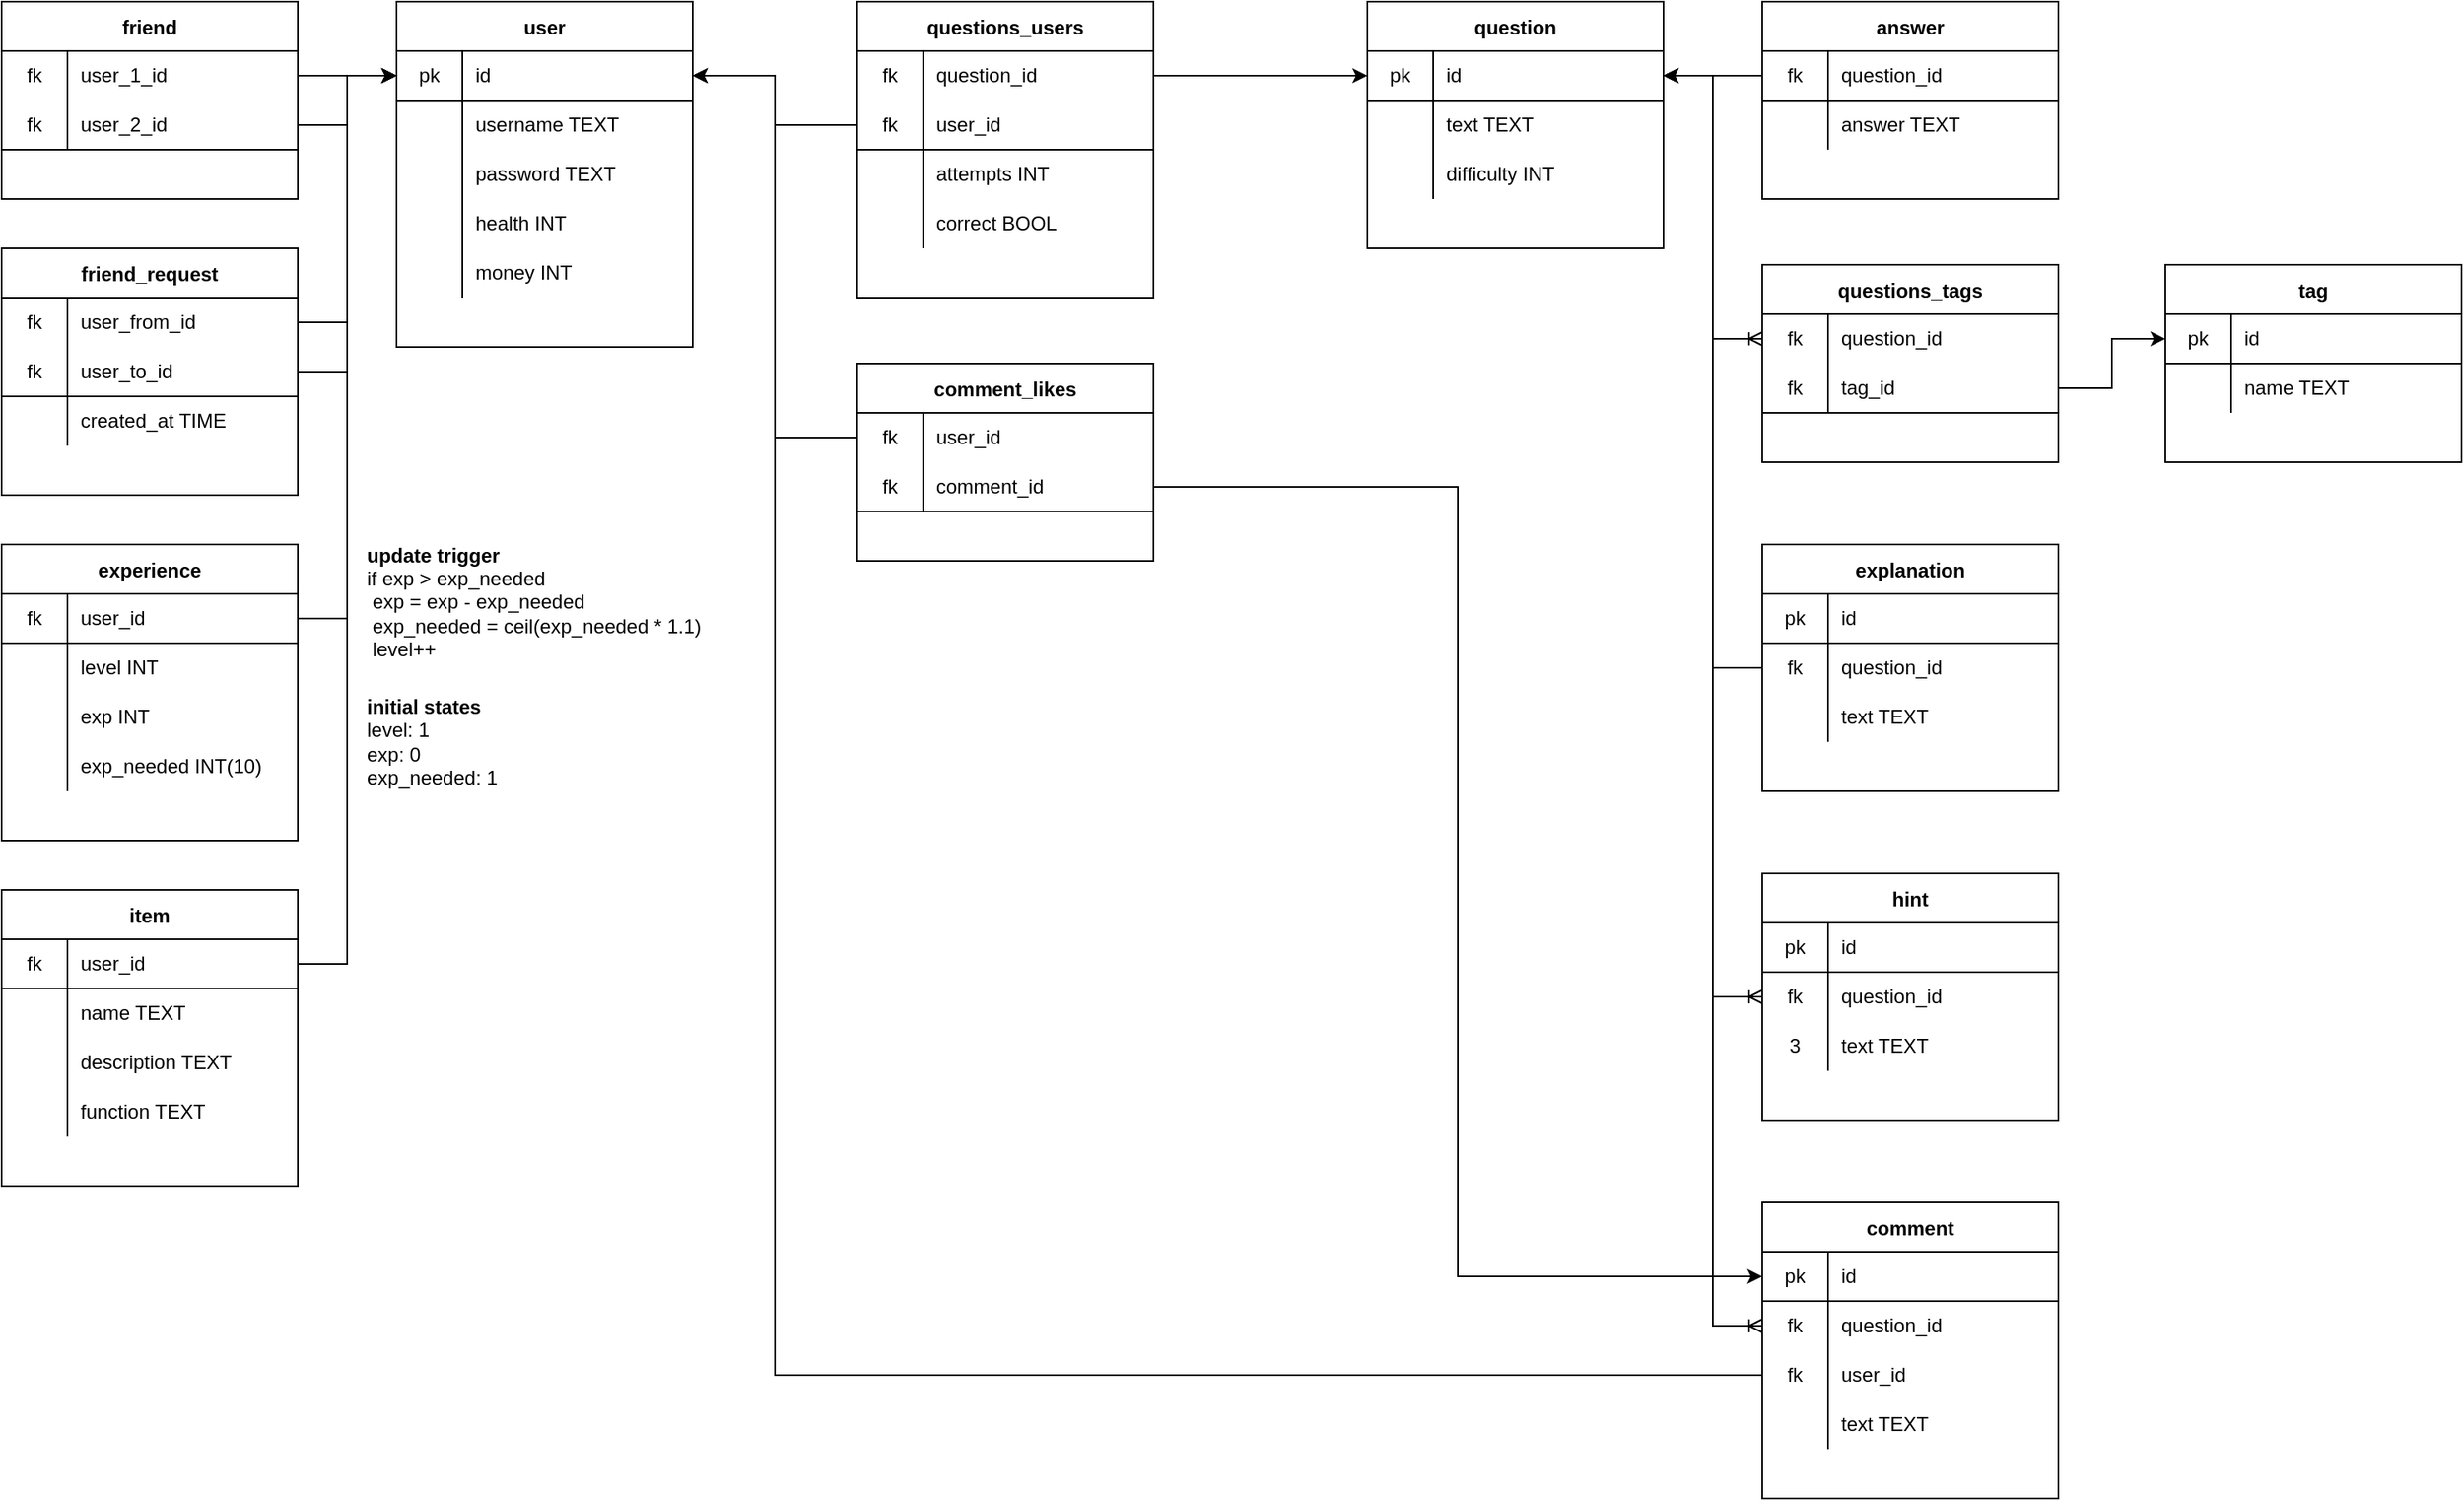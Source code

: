 <mxfile version="15.8.2" type="device"><diagram id="ZagB_Xy2Vv91bOgAalOM" name="Page-1"><mxGraphModel dx="1789" dy="749" grid="1" gridSize="10" guides="1" tooltips="1" connect="1" arrows="1" fold="1" page="1" pageScale="1" pageWidth="850" pageHeight="1100" math="0" shadow="0"><root><mxCell id="0"/><mxCell id="1" parent="0"/><mxCell id="gvfH7dB2XwvhfaNPiD43-1" value="question" style="shape=table;startSize=30;container=1;collapsible=0;childLayout=tableLayout;fixedRows=1;rowLines=0;fontStyle=1;align=center;pointerEvents=1;" parent="1" vertex="1"><mxGeometry x="90" y="330" width="180" height="150" as="geometry"/></mxCell><mxCell id="gvfH7dB2XwvhfaNPiD43-2" value="" style="shape=partialRectangle;html=1;whiteSpace=wrap;collapsible=0;dropTarget=0;pointerEvents=1;fillColor=none;top=0;left=0;bottom=1;right=0;points=[[0,0.5],[1,0.5]];portConstraint=eastwest;" parent="gvfH7dB2XwvhfaNPiD43-1" vertex="1"><mxGeometry y="30" width="180" height="30" as="geometry"/></mxCell><mxCell id="gvfH7dB2XwvhfaNPiD43-3" value="pk" style="shape=partialRectangle;html=1;whiteSpace=wrap;connectable=0;fillColor=none;top=0;left=0;bottom=0;right=0;overflow=hidden;pointerEvents=1;" parent="gvfH7dB2XwvhfaNPiD43-2" vertex="1"><mxGeometry width="40" height="30" as="geometry"><mxRectangle width="40" height="30" as="alternateBounds"/></mxGeometry></mxCell><mxCell id="gvfH7dB2XwvhfaNPiD43-4" value="id" style="shape=partialRectangle;html=1;whiteSpace=wrap;connectable=0;fillColor=none;top=0;left=0;bottom=0;right=0;align=left;spacingLeft=6;overflow=hidden;pointerEvents=1;" parent="gvfH7dB2XwvhfaNPiD43-2" vertex="1"><mxGeometry x="40" width="140" height="30" as="geometry"><mxRectangle width="140" height="30" as="alternateBounds"/></mxGeometry></mxCell><mxCell id="gvfH7dB2XwvhfaNPiD43-5" value="" style="shape=partialRectangle;html=1;whiteSpace=wrap;collapsible=0;dropTarget=0;pointerEvents=1;fillColor=none;top=0;left=0;bottom=0;right=0;points=[[0,0.5],[1,0.5]];portConstraint=eastwest;" parent="gvfH7dB2XwvhfaNPiD43-1" vertex="1"><mxGeometry y="60" width="180" height="30" as="geometry"/></mxCell><mxCell id="gvfH7dB2XwvhfaNPiD43-6" value="" style="shape=partialRectangle;html=1;whiteSpace=wrap;connectable=0;fillColor=none;top=0;left=0;bottom=0;right=0;overflow=hidden;pointerEvents=1;" parent="gvfH7dB2XwvhfaNPiD43-5" vertex="1"><mxGeometry width="40" height="30" as="geometry"><mxRectangle width="40" height="30" as="alternateBounds"/></mxGeometry></mxCell><mxCell id="gvfH7dB2XwvhfaNPiD43-7" value="text TEXT" style="shape=partialRectangle;html=1;whiteSpace=wrap;connectable=0;fillColor=none;top=0;left=0;bottom=0;right=0;align=left;spacingLeft=6;overflow=hidden;pointerEvents=1;" parent="gvfH7dB2XwvhfaNPiD43-5" vertex="1"><mxGeometry x="40" width="140" height="30" as="geometry"><mxRectangle width="140" height="30" as="alternateBounds"/></mxGeometry></mxCell><mxCell id="gvfH7dB2XwvhfaNPiD43-8" value="" style="shape=partialRectangle;html=1;whiteSpace=wrap;collapsible=0;dropTarget=0;pointerEvents=1;fillColor=none;top=0;left=0;bottom=0;right=0;points=[[0,0.5],[1,0.5]];portConstraint=eastwest;" parent="gvfH7dB2XwvhfaNPiD43-1" vertex="1"><mxGeometry y="90" width="180" height="30" as="geometry"/></mxCell><mxCell id="gvfH7dB2XwvhfaNPiD43-9" value="" style="shape=partialRectangle;html=1;whiteSpace=wrap;connectable=0;fillColor=none;top=0;left=0;bottom=0;right=0;overflow=hidden;pointerEvents=1;" parent="gvfH7dB2XwvhfaNPiD43-8" vertex="1"><mxGeometry width="40" height="30" as="geometry"><mxRectangle width="40" height="30" as="alternateBounds"/></mxGeometry></mxCell><mxCell id="gvfH7dB2XwvhfaNPiD43-10" value="difficulty INT" style="shape=partialRectangle;html=1;whiteSpace=wrap;connectable=0;fillColor=none;top=0;left=0;bottom=0;right=0;align=left;spacingLeft=6;overflow=hidden;pointerEvents=1;" parent="gvfH7dB2XwvhfaNPiD43-8" vertex="1"><mxGeometry x="40" width="140" height="30" as="geometry"><mxRectangle width="140" height="30" as="alternateBounds"/></mxGeometry></mxCell><mxCell id="gvfH7dB2XwvhfaNPiD43-35" value="explanation" style="shape=table;startSize=30;container=1;collapsible=0;childLayout=tableLayout;fixedRows=1;rowLines=0;fontStyle=1;align=center;pointerEvents=1;" parent="1" vertex="1"><mxGeometry x="330" y="660" width="180" height="150" as="geometry"/></mxCell><mxCell id="gvfH7dB2XwvhfaNPiD43-36" value="" style="shape=partialRectangle;html=1;whiteSpace=wrap;collapsible=0;dropTarget=0;pointerEvents=1;fillColor=none;top=0;left=0;bottom=1;right=0;points=[[0,0.5],[1,0.5]];portConstraint=eastwest;align=center;" parent="gvfH7dB2XwvhfaNPiD43-35" vertex="1"><mxGeometry y="30" width="180" height="30" as="geometry"/></mxCell><mxCell id="gvfH7dB2XwvhfaNPiD43-37" value="pk" style="shape=partialRectangle;html=1;whiteSpace=wrap;connectable=0;fillColor=none;top=0;left=0;bottom=0;right=0;overflow=hidden;pointerEvents=1;align=center;" parent="gvfH7dB2XwvhfaNPiD43-36" vertex="1"><mxGeometry width="40" height="30" as="geometry"><mxRectangle width="40" height="30" as="alternateBounds"/></mxGeometry></mxCell><mxCell id="gvfH7dB2XwvhfaNPiD43-38" value="id" style="shape=partialRectangle;html=1;whiteSpace=wrap;connectable=0;fillColor=none;top=0;left=0;bottom=0;right=0;align=left;spacingLeft=6;overflow=hidden;pointerEvents=1;" parent="gvfH7dB2XwvhfaNPiD43-36" vertex="1"><mxGeometry x="40" width="140" height="30" as="geometry"><mxRectangle width="140" height="30" as="alternateBounds"/></mxGeometry></mxCell><mxCell id="gvfH7dB2XwvhfaNPiD43-39" value="" style="shape=partialRectangle;html=1;whiteSpace=wrap;collapsible=0;dropTarget=0;pointerEvents=1;fillColor=none;top=0;left=0;bottom=0;right=0;points=[[0,0.5],[1,0.5]];portConstraint=eastwest;align=center;" parent="gvfH7dB2XwvhfaNPiD43-35" vertex="1"><mxGeometry y="60" width="180" height="30" as="geometry"/></mxCell><mxCell id="gvfH7dB2XwvhfaNPiD43-40" value="fk" style="shape=partialRectangle;html=1;whiteSpace=wrap;connectable=0;fillColor=none;top=0;left=0;bottom=0;right=0;overflow=hidden;pointerEvents=1;align=center;" parent="gvfH7dB2XwvhfaNPiD43-39" vertex="1"><mxGeometry width="40" height="30" as="geometry"><mxRectangle width="40" height="30" as="alternateBounds"/></mxGeometry></mxCell><mxCell id="gvfH7dB2XwvhfaNPiD43-41" value="question_id" style="shape=partialRectangle;html=1;whiteSpace=wrap;connectable=0;fillColor=none;top=0;left=0;bottom=0;right=0;align=left;spacingLeft=6;overflow=hidden;pointerEvents=1;" parent="gvfH7dB2XwvhfaNPiD43-39" vertex="1"><mxGeometry x="40" width="140" height="30" as="geometry"><mxRectangle width="140" height="30" as="alternateBounds"/></mxGeometry></mxCell><mxCell id="gvfH7dB2XwvhfaNPiD43-42" value="" style="shape=partialRectangle;html=1;whiteSpace=wrap;collapsible=0;dropTarget=0;pointerEvents=1;fillColor=none;top=0;left=0;bottom=0;right=0;points=[[0,0.5],[1,0.5]];portConstraint=eastwest;align=center;" parent="gvfH7dB2XwvhfaNPiD43-35" vertex="1"><mxGeometry y="90" width="180" height="30" as="geometry"/></mxCell><mxCell id="gvfH7dB2XwvhfaNPiD43-43" value="" style="shape=partialRectangle;html=1;whiteSpace=wrap;connectable=0;fillColor=none;top=0;left=0;bottom=0;right=0;overflow=hidden;pointerEvents=1;align=center;" parent="gvfH7dB2XwvhfaNPiD43-42" vertex="1"><mxGeometry width="40" height="30" as="geometry"><mxRectangle width="40" height="30" as="alternateBounds"/></mxGeometry></mxCell><mxCell id="gvfH7dB2XwvhfaNPiD43-44" value="text TEXT" style="shape=partialRectangle;html=1;whiteSpace=wrap;connectable=0;fillColor=none;top=0;left=0;bottom=0;right=0;align=left;spacingLeft=6;overflow=hidden;pointerEvents=1;" parent="gvfH7dB2XwvhfaNPiD43-42" vertex="1"><mxGeometry x="40" width="140" height="30" as="geometry"><mxRectangle width="140" height="30" as="alternateBounds"/></mxGeometry></mxCell><mxCell id="gvfH7dB2XwvhfaNPiD43-65" value="user" style="shape=table;startSize=30;container=1;collapsible=0;childLayout=tableLayout;fixedRows=1;rowLines=0;fontStyle=1;align=center;pointerEvents=1;" parent="1" vertex="1"><mxGeometry x="-500" y="330" width="180" height="210" as="geometry"/></mxCell><mxCell id="gvfH7dB2XwvhfaNPiD43-66" value="" style="shape=partialRectangle;html=1;whiteSpace=wrap;collapsible=0;dropTarget=0;pointerEvents=1;fillColor=none;top=0;left=0;bottom=1;right=0;points=[[0,0.5],[1,0.5]];portConstraint=eastwest;align=center;" parent="gvfH7dB2XwvhfaNPiD43-65" vertex="1"><mxGeometry y="30" width="180" height="30" as="geometry"/></mxCell><mxCell id="gvfH7dB2XwvhfaNPiD43-67" value="pk" style="shape=partialRectangle;html=1;whiteSpace=wrap;connectable=0;fillColor=none;top=0;left=0;bottom=0;right=0;overflow=hidden;pointerEvents=1;align=center;" parent="gvfH7dB2XwvhfaNPiD43-66" vertex="1"><mxGeometry width="40" height="30" as="geometry"><mxRectangle width="40" height="30" as="alternateBounds"/></mxGeometry></mxCell><mxCell id="gvfH7dB2XwvhfaNPiD43-68" value="id" style="shape=partialRectangle;html=1;whiteSpace=wrap;connectable=0;fillColor=none;top=0;left=0;bottom=0;right=0;align=left;spacingLeft=6;overflow=hidden;pointerEvents=1;" parent="gvfH7dB2XwvhfaNPiD43-66" vertex="1"><mxGeometry x="40" width="140" height="30" as="geometry"><mxRectangle width="140" height="30" as="alternateBounds"/></mxGeometry></mxCell><mxCell id="gvfH7dB2XwvhfaNPiD43-69" value="" style="shape=partialRectangle;html=1;whiteSpace=wrap;collapsible=0;dropTarget=0;pointerEvents=1;fillColor=none;top=0;left=0;bottom=0;right=0;points=[[0,0.5],[1,0.5]];portConstraint=eastwest;align=center;" parent="gvfH7dB2XwvhfaNPiD43-65" vertex="1"><mxGeometry y="60" width="180" height="30" as="geometry"/></mxCell><mxCell id="gvfH7dB2XwvhfaNPiD43-70" value="" style="shape=partialRectangle;html=1;whiteSpace=wrap;connectable=0;fillColor=none;top=0;left=0;bottom=0;right=0;overflow=hidden;pointerEvents=1;align=center;" parent="gvfH7dB2XwvhfaNPiD43-69" vertex="1"><mxGeometry width="40" height="30" as="geometry"><mxRectangle width="40" height="30" as="alternateBounds"/></mxGeometry></mxCell><mxCell id="gvfH7dB2XwvhfaNPiD43-71" value="username TEXT" style="shape=partialRectangle;html=1;whiteSpace=wrap;connectable=0;fillColor=none;top=0;left=0;bottom=0;right=0;align=left;spacingLeft=6;overflow=hidden;pointerEvents=1;" parent="gvfH7dB2XwvhfaNPiD43-69" vertex="1"><mxGeometry x="40" width="140" height="30" as="geometry"><mxRectangle width="140" height="30" as="alternateBounds"/></mxGeometry></mxCell><mxCell id="gvfH7dB2XwvhfaNPiD43-72" value="" style="shape=partialRectangle;html=1;whiteSpace=wrap;collapsible=0;dropTarget=0;pointerEvents=1;fillColor=none;top=0;left=0;bottom=0;right=0;points=[[0,0.5],[1,0.5]];portConstraint=eastwest;align=center;" parent="gvfH7dB2XwvhfaNPiD43-65" vertex="1"><mxGeometry y="90" width="180" height="30" as="geometry"/></mxCell><mxCell id="gvfH7dB2XwvhfaNPiD43-73" value="" style="shape=partialRectangle;html=1;whiteSpace=wrap;connectable=0;fillColor=none;top=0;left=0;bottom=0;right=0;overflow=hidden;pointerEvents=1;align=center;" parent="gvfH7dB2XwvhfaNPiD43-72" vertex="1"><mxGeometry width="40" height="30" as="geometry"><mxRectangle width="40" height="30" as="alternateBounds"/></mxGeometry></mxCell><mxCell id="gvfH7dB2XwvhfaNPiD43-74" value="password TEXT" style="shape=partialRectangle;html=1;whiteSpace=wrap;connectable=0;fillColor=none;top=0;left=0;bottom=0;right=0;align=left;spacingLeft=6;overflow=hidden;pointerEvents=1;" parent="gvfH7dB2XwvhfaNPiD43-72" vertex="1"><mxGeometry x="40" width="140" height="30" as="geometry"><mxRectangle width="140" height="30" as="alternateBounds"/></mxGeometry></mxCell><mxCell id="gvfH7dB2XwvhfaNPiD43-257" value="" style="shape=partialRectangle;html=1;whiteSpace=wrap;collapsible=0;dropTarget=0;pointerEvents=1;fillColor=none;top=0;left=0;bottom=0;right=0;points=[[0,0.5],[1,0.5]];portConstraint=eastwest;align=center;" parent="gvfH7dB2XwvhfaNPiD43-65" vertex="1"><mxGeometry y="120" width="180" height="30" as="geometry"/></mxCell><mxCell id="gvfH7dB2XwvhfaNPiD43-258" value="" style="shape=partialRectangle;html=1;whiteSpace=wrap;connectable=0;fillColor=none;top=0;left=0;bottom=0;right=0;overflow=hidden;pointerEvents=1;align=center;" parent="gvfH7dB2XwvhfaNPiD43-257" vertex="1"><mxGeometry width="40" height="30" as="geometry"><mxRectangle width="40" height="30" as="alternateBounds"/></mxGeometry></mxCell><mxCell id="gvfH7dB2XwvhfaNPiD43-259" value="health INT" style="shape=partialRectangle;html=1;whiteSpace=wrap;connectable=0;fillColor=none;top=0;left=0;bottom=0;right=0;align=left;spacingLeft=6;overflow=hidden;pointerEvents=1;" parent="gvfH7dB2XwvhfaNPiD43-257" vertex="1"><mxGeometry x="40" width="140" height="30" as="geometry"><mxRectangle width="140" height="30" as="alternateBounds"/></mxGeometry></mxCell><mxCell id="gvfH7dB2XwvhfaNPiD43-276" value="" style="shape=partialRectangle;html=1;whiteSpace=wrap;collapsible=0;dropTarget=0;pointerEvents=1;fillColor=none;top=0;left=0;bottom=0;right=0;points=[[0,0.5],[1,0.5]];portConstraint=eastwest;align=center;" parent="gvfH7dB2XwvhfaNPiD43-65" vertex="1"><mxGeometry y="150" width="180" height="30" as="geometry"/></mxCell><mxCell id="gvfH7dB2XwvhfaNPiD43-277" value="" style="shape=partialRectangle;html=1;whiteSpace=wrap;connectable=0;fillColor=none;top=0;left=0;bottom=0;right=0;overflow=hidden;pointerEvents=1;align=center;" parent="gvfH7dB2XwvhfaNPiD43-276" vertex="1"><mxGeometry width="40" height="30" as="geometry"><mxRectangle width="40" height="30" as="alternateBounds"/></mxGeometry></mxCell><mxCell id="gvfH7dB2XwvhfaNPiD43-278" value="money INT" style="shape=partialRectangle;html=1;whiteSpace=wrap;connectable=0;fillColor=none;top=0;left=0;bottom=0;right=0;align=left;spacingLeft=6;overflow=hidden;pointerEvents=1;" parent="gvfH7dB2XwvhfaNPiD43-276" vertex="1"><mxGeometry x="40" width="140" height="30" as="geometry"><mxRectangle width="140" height="30" as="alternateBounds"/></mxGeometry></mxCell><mxCell id="gvfH7dB2XwvhfaNPiD43-91" value="tag" style="shape=table;startSize=30;container=1;collapsible=0;childLayout=tableLayout;fixedRows=1;rowLines=0;fontStyle=1;align=center;pointerEvents=1;" parent="1" vertex="1"><mxGeometry x="575" y="490" width="180" height="120" as="geometry"/></mxCell><mxCell id="gvfH7dB2XwvhfaNPiD43-92" value="" style="shape=partialRectangle;html=1;whiteSpace=wrap;collapsible=0;dropTarget=0;pointerEvents=1;fillColor=none;top=0;left=0;bottom=1;right=0;points=[[0,0.5],[1,0.5]];portConstraint=eastwest;align=center;" parent="gvfH7dB2XwvhfaNPiD43-91" vertex="1"><mxGeometry y="30" width="180" height="30" as="geometry"/></mxCell><mxCell id="gvfH7dB2XwvhfaNPiD43-93" value="pk" style="shape=partialRectangle;html=1;whiteSpace=wrap;connectable=0;fillColor=none;top=0;left=0;bottom=0;right=0;overflow=hidden;pointerEvents=1;align=center;" parent="gvfH7dB2XwvhfaNPiD43-92" vertex="1"><mxGeometry width="40" height="30" as="geometry"><mxRectangle width="40" height="30" as="alternateBounds"/></mxGeometry></mxCell><mxCell id="gvfH7dB2XwvhfaNPiD43-94" value="id" style="shape=partialRectangle;html=1;whiteSpace=wrap;connectable=0;fillColor=none;top=0;left=0;bottom=0;right=0;align=left;spacingLeft=6;overflow=hidden;pointerEvents=1;" parent="gvfH7dB2XwvhfaNPiD43-92" vertex="1"><mxGeometry x="40" width="140" height="30" as="geometry"><mxRectangle width="140" height="30" as="alternateBounds"/></mxGeometry></mxCell><mxCell id="gvfH7dB2XwvhfaNPiD43-95" value="" style="shape=partialRectangle;html=1;whiteSpace=wrap;collapsible=0;dropTarget=0;pointerEvents=1;fillColor=none;top=0;left=0;bottom=0;right=0;points=[[0,0.5],[1,0.5]];portConstraint=eastwest;align=center;" parent="gvfH7dB2XwvhfaNPiD43-91" vertex="1"><mxGeometry y="60" width="180" height="30" as="geometry"/></mxCell><mxCell id="gvfH7dB2XwvhfaNPiD43-96" value="" style="shape=partialRectangle;html=1;whiteSpace=wrap;connectable=0;fillColor=none;top=0;left=0;bottom=0;right=0;overflow=hidden;pointerEvents=1;align=center;" parent="gvfH7dB2XwvhfaNPiD43-95" vertex="1"><mxGeometry width="40" height="30" as="geometry"><mxRectangle width="40" height="30" as="alternateBounds"/></mxGeometry></mxCell><mxCell id="gvfH7dB2XwvhfaNPiD43-97" value="name TEXT" style="shape=partialRectangle;html=1;whiteSpace=wrap;connectable=0;fillColor=none;top=0;left=0;bottom=0;right=0;align=left;spacingLeft=6;overflow=hidden;pointerEvents=1;" parent="gvfH7dB2XwvhfaNPiD43-95" vertex="1"><mxGeometry x="40" width="140" height="30" as="geometry"><mxRectangle width="140" height="30" as="alternateBounds"/></mxGeometry></mxCell><mxCell id="gvfH7dB2XwvhfaNPiD43-126" value="questions_users" style="shape=table;startSize=30;container=1;collapsible=0;childLayout=tableLayout;fixedRows=1;rowLines=0;fontStyle=1;align=center;pointerEvents=1;" parent="1" vertex="1"><mxGeometry x="-220" y="330" width="180" height="180" as="geometry"/></mxCell><mxCell id="gvfH7dB2XwvhfaNPiD43-130" value="" style="shape=partialRectangle;html=1;whiteSpace=wrap;collapsible=0;dropTarget=0;pointerEvents=1;fillColor=none;top=0;left=0;bottom=0;right=0;points=[[0,0.5],[1,0.5]];portConstraint=eastwest;align=center;" parent="gvfH7dB2XwvhfaNPiD43-126" vertex="1"><mxGeometry y="30" width="180" height="30" as="geometry"/></mxCell><mxCell id="gvfH7dB2XwvhfaNPiD43-131" value="fk" style="shape=partialRectangle;html=1;whiteSpace=wrap;connectable=0;fillColor=none;top=0;left=0;bottom=0;right=0;overflow=hidden;pointerEvents=1;align=center;" parent="gvfH7dB2XwvhfaNPiD43-130" vertex="1"><mxGeometry width="40" height="30" as="geometry"><mxRectangle width="40" height="30" as="alternateBounds"/></mxGeometry></mxCell><mxCell id="gvfH7dB2XwvhfaNPiD43-132" value="question_id" style="shape=partialRectangle;html=1;whiteSpace=wrap;connectable=0;fillColor=none;top=0;left=0;bottom=0;right=0;align=left;spacingLeft=6;overflow=hidden;pointerEvents=1;" parent="gvfH7dB2XwvhfaNPiD43-130" vertex="1"><mxGeometry x="40" width="140" height="30" as="geometry"><mxRectangle width="140" height="30" as="alternateBounds"/></mxGeometry></mxCell><mxCell id="gvfH7dB2XwvhfaNPiD43-127" value="" style="shape=partialRectangle;html=1;whiteSpace=wrap;collapsible=0;dropTarget=0;pointerEvents=1;fillColor=none;top=0;left=0;bottom=1;right=0;points=[[0,0.5],[1,0.5]];portConstraint=eastwest;align=center;" parent="gvfH7dB2XwvhfaNPiD43-126" vertex="1"><mxGeometry y="60" width="180" height="30" as="geometry"/></mxCell><mxCell id="gvfH7dB2XwvhfaNPiD43-128" value="fk" style="shape=partialRectangle;html=1;whiteSpace=wrap;connectable=0;fillColor=none;top=0;left=0;bottom=0;right=0;overflow=hidden;pointerEvents=1;align=center;" parent="gvfH7dB2XwvhfaNPiD43-127" vertex="1"><mxGeometry width="40" height="30" as="geometry"><mxRectangle width="40" height="30" as="alternateBounds"/></mxGeometry></mxCell><mxCell id="gvfH7dB2XwvhfaNPiD43-129" value="user_id" style="shape=partialRectangle;html=1;whiteSpace=wrap;connectable=0;fillColor=none;top=0;left=0;bottom=0;right=0;align=left;spacingLeft=6;overflow=hidden;pointerEvents=1;" parent="gvfH7dB2XwvhfaNPiD43-127" vertex="1"><mxGeometry x="40" width="140" height="30" as="geometry"><mxRectangle width="140" height="30" as="alternateBounds"/></mxGeometry></mxCell><mxCell id="gvfH7dB2XwvhfaNPiD43-133" value="" style="shape=partialRectangle;html=1;whiteSpace=wrap;collapsible=0;dropTarget=0;pointerEvents=1;fillColor=none;top=0;left=0;bottom=0;right=0;points=[[0,0.5],[1,0.5]];portConstraint=eastwest;align=center;" parent="gvfH7dB2XwvhfaNPiD43-126" vertex="1"><mxGeometry y="90" width="180" height="30" as="geometry"/></mxCell><mxCell id="gvfH7dB2XwvhfaNPiD43-134" value="" style="shape=partialRectangle;html=1;whiteSpace=wrap;connectable=0;fillColor=none;top=0;left=0;bottom=0;right=0;overflow=hidden;pointerEvents=1;align=center;" parent="gvfH7dB2XwvhfaNPiD43-133" vertex="1"><mxGeometry width="40" height="30" as="geometry"><mxRectangle width="40" height="30" as="alternateBounds"/></mxGeometry></mxCell><mxCell id="gvfH7dB2XwvhfaNPiD43-135" value="attempts INT" style="shape=partialRectangle;html=1;whiteSpace=wrap;connectable=0;fillColor=none;top=0;left=0;bottom=0;right=0;align=left;spacingLeft=6;overflow=hidden;pointerEvents=1;" parent="gvfH7dB2XwvhfaNPiD43-133" vertex="1"><mxGeometry x="40" width="140" height="30" as="geometry"><mxRectangle width="140" height="30" as="alternateBounds"/></mxGeometry></mxCell><mxCell id="gvfH7dB2XwvhfaNPiD43-139" value="" style="shape=partialRectangle;html=1;whiteSpace=wrap;collapsible=0;dropTarget=0;pointerEvents=1;fillColor=none;top=0;left=0;bottom=0;right=0;points=[[0,0.5],[1,0.5]];portConstraint=eastwest;align=center;" parent="gvfH7dB2XwvhfaNPiD43-126" vertex="1"><mxGeometry y="120" width="180" height="30" as="geometry"/></mxCell><mxCell id="gvfH7dB2XwvhfaNPiD43-140" value="" style="shape=partialRectangle;html=1;whiteSpace=wrap;connectable=0;fillColor=none;top=0;left=0;bottom=0;right=0;overflow=hidden;pointerEvents=1;align=center;" parent="gvfH7dB2XwvhfaNPiD43-139" vertex="1"><mxGeometry width="40" height="30" as="geometry"><mxRectangle width="40" height="30" as="alternateBounds"/></mxGeometry></mxCell><mxCell id="gvfH7dB2XwvhfaNPiD43-141" value="correct BOOL" style="shape=partialRectangle;html=1;whiteSpace=wrap;connectable=0;fillColor=none;top=0;left=0;bottom=0;right=0;align=left;spacingLeft=6;overflow=hidden;pointerEvents=1;" parent="gvfH7dB2XwvhfaNPiD43-139" vertex="1"><mxGeometry x="40" width="140" height="30" as="geometry"><mxRectangle width="140" height="30" as="alternateBounds"/></mxGeometry></mxCell><mxCell id="gvfH7dB2XwvhfaNPiD43-142" style="edgeStyle=orthogonalEdgeStyle;rounded=0;orthogonalLoop=1;jettySize=auto;html=1;entryX=0;entryY=0.5;entryDx=0;entryDy=0;startArrow=none;startFill=0;" parent="1" source="gvfH7dB2XwvhfaNPiD43-130" target="gvfH7dB2XwvhfaNPiD43-2" edge="1"><mxGeometry relative="1" as="geometry"/></mxCell><mxCell id="gvfH7dB2XwvhfaNPiD43-143" style="edgeStyle=orthogonalEdgeStyle;rounded=0;orthogonalLoop=1;jettySize=auto;html=1;entryX=1;entryY=0.5;entryDx=0;entryDy=0;startArrow=none;startFill=0;" parent="1" source="gvfH7dB2XwvhfaNPiD43-127" target="gvfH7dB2XwvhfaNPiD43-66" edge="1"><mxGeometry relative="1" as="geometry"/></mxCell><mxCell id="gvfH7dB2XwvhfaNPiD43-145" value="answer" style="shape=table;startSize=30;container=1;collapsible=0;childLayout=tableLayout;fixedRows=1;rowLines=0;fontStyle=1;align=center;pointerEvents=1;" parent="1" vertex="1"><mxGeometry x="330" y="330" width="180" height="120" as="geometry"/></mxCell><mxCell id="gvfH7dB2XwvhfaNPiD43-146" value="" style="shape=partialRectangle;html=1;whiteSpace=wrap;collapsible=0;dropTarget=0;pointerEvents=1;fillColor=none;top=0;left=0;bottom=1;right=0;points=[[0,0.5],[1,0.5]];portConstraint=eastwest;align=center;" parent="gvfH7dB2XwvhfaNPiD43-145" vertex="1"><mxGeometry y="30" width="180" height="30" as="geometry"/></mxCell><mxCell id="gvfH7dB2XwvhfaNPiD43-147" value="fk" style="shape=partialRectangle;html=1;whiteSpace=wrap;connectable=0;fillColor=none;top=0;left=0;bottom=0;right=0;overflow=hidden;pointerEvents=1;align=center;" parent="gvfH7dB2XwvhfaNPiD43-146" vertex="1"><mxGeometry width="40" height="30" as="geometry"><mxRectangle width="40" height="30" as="alternateBounds"/></mxGeometry></mxCell><mxCell id="gvfH7dB2XwvhfaNPiD43-148" value="question_id" style="shape=partialRectangle;html=1;whiteSpace=wrap;connectable=0;fillColor=none;top=0;left=0;bottom=0;right=0;align=left;spacingLeft=6;overflow=hidden;pointerEvents=1;" parent="gvfH7dB2XwvhfaNPiD43-146" vertex="1"><mxGeometry x="40" width="140" height="30" as="geometry"><mxRectangle width="140" height="30" as="alternateBounds"/></mxGeometry></mxCell><mxCell id="gvfH7dB2XwvhfaNPiD43-149" value="" style="shape=partialRectangle;html=1;whiteSpace=wrap;collapsible=0;dropTarget=0;pointerEvents=1;fillColor=none;top=0;left=0;bottom=0;right=0;points=[[0,0.5],[1,0.5]];portConstraint=eastwest;align=center;" parent="gvfH7dB2XwvhfaNPiD43-145" vertex="1"><mxGeometry y="60" width="180" height="30" as="geometry"/></mxCell><mxCell id="gvfH7dB2XwvhfaNPiD43-150" value="" style="shape=partialRectangle;html=1;whiteSpace=wrap;connectable=0;fillColor=none;top=0;left=0;bottom=0;right=0;overflow=hidden;pointerEvents=1;align=center;" parent="gvfH7dB2XwvhfaNPiD43-149" vertex="1"><mxGeometry width="40" height="30" as="geometry"><mxRectangle width="40" height="30" as="alternateBounds"/></mxGeometry></mxCell><mxCell id="gvfH7dB2XwvhfaNPiD43-151" value="answer TEXT" style="shape=partialRectangle;html=1;whiteSpace=wrap;connectable=0;fillColor=none;top=0;left=0;bottom=0;right=0;align=left;spacingLeft=6;overflow=hidden;pointerEvents=1;" parent="gvfH7dB2XwvhfaNPiD43-149" vertex="1"><mxGeometry x="40" width="140" height="30" as="geometry"><mxRectangle width="140" height="30" as="alternateBounds"/></mxGeometry></mxCell><mxCell id="gvfH7dB2XwvhfaNPiD43-158" style="edgeStyle=orthogonalEdgeStyle;rounded=0;orthogonalLoop=1;jettySize=auto;html=1;entryX=1;entryY=0.5;entryDx=0;entryDy=0;startArrow=none;startFill=0;" parent="1" source="gvfH7dB2XwvhfaNPiD43-146" target="gvfH7dB2XwvhfaNPiD43-2" edge="1"><mxGeometry relative="1" as="geometry"/></mxCell><mxCell id="gvfH7dB2XwvhfaNPiD43-160" style="edgeStyle=orthogonalEdgeStyle;rounded=0;orthogonalLoop=1;jettySize=auto;html=1;entryX=1;entryY=0.5;entryDx=0;entryDy=0;startArrow=none;startFill=0;" parent="1" source="gvfH7dB2XwvhfaNPiD43-39" target="gvfH7dB2XwvhfaNPiD43-2" edge="1"><mxGeometry relative="1" as="geometry"/></mxCell><mxCell id="gvfH7dB2XwvhfaNPiD43-162" style="edgeStyle=orthogonalEdgeStyle;rounded=0;orthogonalLoop=1;jettySize=auto;html=1;entryX=1;entryY=0.5;entryDx=0;entryDy=0;startArrow=ERoneToMany;startFill=0;exitX=0;exitY=0.5;exitDx=0;exitDy=0;" parent="1" source="gvfH7dB2XwvhfaNPiD43-222" target="gvfH7dB2XwvhfaNPiD43-2" edge="1"><mxGeometry relative="1" as="geometry"/></mxCell><mxCell id="gvfH7dB2XwvhfaNPiD43-163" value="hint" style="shape=table;startSize=30;container=1;collapsible=0;childLayout=tableLayout;fixedRows=1;rowLines=0;fontStyle=1;align=center;pointerEvents=1;" parent="1" vertex="1"><mxGeometry x="330" y="860" width="180" height="150" as="geometry"/></mxCell><mxCell id="gvfH7dB2XwvhfaNPiD43-164" value="" style="shape=partialRectangle;html=1;whiteSpace=wrap;collapsible=0;dropTarget=0;pointerEvents=1;fillColor=none;top=0;left=0;bottom=1;right=0;points=[[0,0.5],[1,0.5]];portConstraint=eastwest;align=center;" parent="gvfH7dB2XwvhfaNPiD43-163" vertex="1"><mxGeometry y="30" width="180" height="30" as="geometry"/></mxCell><mxCell id="gvfH7dB2XwvhfaNPiD43-165" value="pk" style="shape=partialRectangle;html=1;whiteSpace=wrap;connectable=0;fillColor=none;top=0;left=0;bottom=0;right=0;overflow=hidden;pointerEvents=1;align=center;" parent="gvfH7dB2XwvhfaNPiD43-164" vertex="1"><mxGeometry width="40" height="30" as="geometry"><mxRectangle width="40" height="30" as="alternateBounds"/></mxGeometry></mxCell><mxCell id="gvfH7dB2XwvhfaNPiD43-166" value="id" style="shape=partialRectangle;html=1;whiteSpace=wrap;connectable=0;fillColor=none;top=0;left=0;bottom=0;right=0;align=left;spacingLeft=6;overflow=hidden;pointerEvents=1;" parent="gvfH7dB2XwvhfaNPiD43-164" vertex="1"><mxGeometry x="40" width="140" height="30" as="geometry"><mxRectangle width="140" height="30" as="alternateBounds"/></mxGeometry></mxCell><mxCell id="gvfH7dB2XwvhfaNPiD43-167" value="" style="shape=partialRectangle;html=1;whiteSpace=wrap;collapsible=0;dropTarget=0;pointerEvents=1;fillColor=none;top=0;left=0;bottom=0;right=0;points=[[0,0.5],[1,0.5]];portConstraint=eastwest;align=center;" parent="gvfH7dB2XwvhfaNPiD43-163" vertex="1"><mxGeometry y="60" width="180" height="30" as="geometry"/></mxCell><mxCell id="gvfH7dB2XwvhfaNPiD43-168" value="fk" style="shape=partialRectangle;html=1;whiteSpace=wrap;connectable=0;fillColor=none;top=0;left=0;bottom=0;right=0;overflow=hidden;pointerEvents=1;align=center;" parent="gvfH7dB2XwvhfaNPiD43-167" vertex="1"><mxGeometry width="40" height="30" as="geometry"><mxRectangle width="40" height="30" as="alternateBounds"/></mxGeometry></mxCell><mxCell id="gvfH7dB2XwvhfaNPiD43-169" value="question_id" style="shape=partialRectangle;html=1;whiteSpace=wrap;connectable=0;fillColor=none;top=0;left=0;bottom=0;right=0;align=left;spacingLeft=6;overflow=hidden;pointerEvents=1;" parent="gvfH7dB2XwvhfaNPiD43-167" vertex="1"><mxGeometry x="40" width="140" height="30" as="geometry"><mxRectangle width="140" height="30" as="alternateBounds"/></mxGeometry></mxCell><mxCell id="gvfH7dB2XwvhfaNPiD43-170" value="" style="shape=partialRectangle;html=1;whiteSpace=wrap;collapsible=0;dropTarget=0;pointerEvents=1;fillColor=none;top=0;left=0;bottom=0;right=0;points=[[0,0.5],[1,0.5]];portConstraint=eastwest;align=center;" parent="gvfH7dB2XwvhfaNPiD43-163" vertex="1"><mxGeometry y="90" width="180" height="30" as="geometry"/></mxCell><mxCell id="gvfH7dB2XwvhfaNPiD43-171" value="3" style="shape=partialRectangle;html=1;whiteSpace=wrap;connectable=0;fillColor=none;top=0;left=0;bottom=0;right=0;overflow=hidden;pointerEvents=1;align=center;" parent="gvfH7dB2XwvhfaNPiD43-170" vertex="1"><mxGeometry width="40" height="30" as="geometry"><mxRectangle width="40" height="30" as="alternateBounds"/></mxGeometry></mxCell><mxCell id="gvfH7dB2XwvhfaNPiD43-172" value="text TEXT" style="shape=partialRectangle;html=1;whiteSpace=wrap;connectable=0;fillColor=none;top=0;left=0;bottom=0;right=0;align=left;spacingLeft=6;overflow=hidden;pointerEvents=1;" parent="gvfH7dB2XwvhfaNPiD43-170" vertex="1"><mxGeometry x="40" width="140" height="30" as="geometry"><mxRectangle width="140" height="30" as="alternateBounds"/></mxGeometry></mxCell><mxCell id="gvfH7dB2XwvhfaNPiD43-186" value="comment" style="shape=table;startSize=30;container=1;collapsible=0;childLayout=tableLayout;fixedRows=1;rowLines=0;fontStyle=1;align=center;pointerEvents=1;" parent="1" vertex="1"><mxGeometry x="330" y="1060" width="180" height="180" as="geometry"/></mxCell><mxCell id="gvfH7dB2XwvhfaNPiD43-187" value="" style="shape=partialRectangle;html=1;whiteSpace=wrap;collapsible=0;dropTarget=0;pointerEvents=1;fillColor=none;top=0;left=0;bottom=1;right=0;points=[[0,0.5],[1,0.5]];portConstraint=eastwest;align=center;" parent="gvfH7dB2XwvhfaNPiD43-186" vertex="1"><mxGeometry y="30" width="180" height="30" as="geometry"/></mxCell><mxCell id="gvfH7dB2XwvhfaNPiD43-188" value="pk" style="shape=partialRectangle;html=1;whiteSpace=wrap;connectable=0;fillColor=none;top=0;left=0;bottom=0;right=0;overflow=hidden;pointerEvents=1;align=center;" parent="gvfH7dB2XwvhfaNPiD43-187" vertex="1"><mxGeometry width="40" height="30" as="geometry"><mxRectangle width="40" height="30" as="alternateBounds"/></mxGeometry></mxCell><mxCell id="gvfH7dB2XwvhfaNPiD43-189" value="id" style="shape=partialRectangle;html=1;whiteSpace=wrap;connectable=0;fillColor=none;top=0;left=0;bottom=0;right=0;align=left;spacingLeft=6;overflow=hidden;pointerEvents=1;" parent="gvfH7dB2XwvhfaNPiD43-187" vertex="1"><mxGeometry x="40" width="140" height="30" as="geometry"><mxRectangle width="140" height="30" as="alternateBounds"/></mxGeometry></mxCell><mxCell id="gvfH7dB2XwvhfaNPiD43-190" value="" style="shape=partialRectangle;html=1;whiteSpace=wrap;collapsible=0;dropTarget=0;pointerEvents=1;fillColor=none;top=0;left=0;bottom=0;right=0;points=[[0,0.5],[1,0.5]];portConstraint=eastwest;align=center;" parent="gvfH7dB2XwvhfaNPiD43-186" vertex="1"><mxGeometry y="60" width="180" height="30" as="geometry"/></mxCell><mxCell id="gvfH7dB2XwvhfaNPiD43-191" value="fk" style="shape=partialRectangle;html=1;whiteSpace=wrap;connectable=0;fillColor=none;top=0;left=0;bottom=0;right=0;overflow=hidden;pointerEvents=1;align=center;" parent="gvfH7dB2XwvhfaNPiD43-190" vertex="1"><mxGeometry width="40" height="30" as="geometry"><mxRectangle width="40" height="30" as="alternateBounds"/></mxGeometry></mxCell><mxCell id="gvfH7dB2XwvhfaNPiD43-192" value="question_id" style="shape=partialRectangle;html=1;whiteSpace=wrap;connectable=0;fillColor=none;top=0;left=0;bottom=0;right=0;align=left;spacingLeft=6;overflow=hidden;pointerEvents=1;" parent="gvfH7dB2XwvhfaNPiD43-190" vertex="1"><mxGeometry x="40" width="140" height="30" as="geometry"><mxRectangle width="140" height="30" as="alternateBounds"/></mxGeometry></mxCell><mxCell id="gvfH7dB2XwvhfaNPiD43-193" value="" style="shape=partialRectangle;html=1;whiteSpace=wrap;collapsible=0;dropTarget=0;pointerEvents=1;fillColor=none;top=0;left=0;bottom=0;right=0;points=[[0,0.5],[1,0.5]];portConstraint=eastwest;align=center;" parent="gvfH7dB2XwvhfaNPiD43-186" vertex="1"><mxGeometry y="90" width="180" height="30" as="geometry"/></mxCell><mxCell id="gvfH7dB2XwvhfaNPiD43-194" value="fk" style="shape=partialRectangle;html=1;whiteSpace=wrap;connectable=0;fillColor=none;top=0;left=0;bottom=0;right=0;overflow=hidden;pointerEvents=1;align=center;" parent="gvfH7dB2XwvhfaNPiD43-193" vertex="1"><mxGeometry width="40" height="30" as="geometry"><mxRectangle width="40" height="30" as="alternateBounds"/></mxGeometry></mxCell><mxCell id="gvfH7dB2XwvhfaNPiD43-195" value="user_id" style="shape=partialRectangle;html=1;whiteSpace=wrap;connectable=0;fillColor=none;top=0;left=0;bottom=0;right=0;align=left;spacingLeft=6;overflow=hidden;pointerEvents=1;" parent="gvfH7dB2XwvhfaNPiD43-193" vertex="1"><mxGeometry x="40" width="140" height="30" as="geometry"><mxRectangle width="140" height="30" as="alternateBounds"/></mxGeometry></mxCell><mxCell id="gvfH7dB2XwvhfaNPiD43-232" value="" style="shape=partialRectangle;html=1;whiteSpace=wrap;collapsible=0;dropTarget=0;pointerEvents=1;fillColor=none;top=0;left=0;bottom=0;right=0;points=[[0,0.5],[1,0.5]];portConstraint=eastwest;align=center;" parent="gvfH7dB2XwvhfaNPiD43-186" vertex="1"><mxGeometry y="120" width="180" height="30" as="geometry"/></mxCell><mxCell id="gvfH7dB2XwvhfaNPiD43-233" value="" style="shape=partialRectangle;html=1;whiteSpace=wrap;connectable=0;fillColor=none;top=0;left=0;bottom=0;right=0;overflow=hidden;pointerEvents=1;align=center;" parent="gvfH7dB2XwvhfaNPiD43-232" vertex="1"><mxGeometry width="40" height="30" as="geometry"><mxRectangle width="40" height="30" as="alternateBounds"/></mxGeometry></mxCell><mxCell id="gvfH7dB2XwvhfaNPiD43-234" value="text TEXT" style="shape=partialRectangle;html=1;whiteSpace=wrap;connectable=0;fillColor=none;top=0;left=0;bottom=0;right=0;align=left;spacingLeft=6;overflow=hidden;pointerEvents=1;" parent="gvfH7dB2XwvhfaNPiD43-232" vertex="1"><mxGeometry x="40" width="140" height="30" as="geometry"><mxRectangle width="140" height="30" as="alternateBounds"/></mxGeometry></mxCell><mxCell id="gvfH7dB2XwvhfaNPiD43-196" value="friend" style="shape=table;startSize=30;container=1;collapsible=0;childLayout=tableLayout;fixedRows=1;rowLines=0;fontStyle=1;align=center;pointerEvents=1;" parent="1" vertex="1"><mxGeometry x="-740" y="330" width="180" height="120" as="geometry"/></mxCell><mxCell id="gvfH7dB2XwvhfaNPiD43-200" value="" style="shape=partialRectangle;html=1;whiteSpace=wrap;collapsible=0;dropTarget=0;pointerEvents=1;fillColor=none;top=0;left=0;bottom=0;right=0;points=[[0,0.5],[1,0.5]];portConstraint=eastwest;align=center;" parent="gvfH7dB2XwvhfaNPiD43-196" vertex="1"><mxGeometry y="30" width="180" height="30" as="geometry"/></mxCell><mxCell id="gvfH7dB2XwvhfaNPiD43-201" value="fk" style="shape=partialRectangle;html=1;whiteSpace=wrap;connectable=0;fillColor=none;top=0;left=0;bottom=0;right=0;overflow=hidden;pointerEvents=1;align=center;" parent="gvfH7dB2XwvhfaNPiD43-200" vertex="1"><mxGeometry width="40" height="30" as="geometry"><mxRectangle width="40" height="30" as="alternateBounds"/></mxGeometry></mxCell><mxCell id="gvfH7dB2XwvhfaNPiD43-202" value="user_1_id" style="shape=partialRectangle;html=1;whiteSpace=wrap;connectable=0;fillColor=none;top=0;left=0;bottom=0;right=0;align=left;spacingLeft=6;overflow=hidden;pointerEvents=1;" parent="gvfH7dB2XwvhfaNPiD43-200" vertex="1"><mxGeometry x="40" width="140" height="30" as="geometry"><mxRectangle width="140" height="30" as="alternateBounds"/></mxGeometry></mxCell><mxCell id="gvfH7dB2XwvhfaNPiD43-197" value="" style="shape=partialRectangle;html=1;whiteSpace=wrap;collapsible=0;dropTarget=0;pointerEvents=1;fillColor=none;top=0;left=0;bottom=1;right=0;points=[[0,0.5],[1,0.5]];portConstraint=eastwest;align=center;" parent="gvfH7dB2XwvhfaNPiD43-196" vertex="1"><mxGeometry y="60" width="180" height="30" as="geometry"/></mxCell><mxCell id="gvfH7dB2XwvhfaNPiD43-198" value="fk" style="shape=partialRectangle;html=1;whiteSpace=wrap;connectable=0;fillColor=none;top=0;left=0;bottom=0;right=0;overflow=hidden;pointerEvents=1;align=center;" parent="gvfH7dB2XwvhfaNPiD43-197" vertex="1"><mxGeometry width="40" height="30" as="geometry"><mxRectangle width="40" height="30" as="alternateBounds"/></mxGeometry></mxCell><mxCell id="gvfH7dB2XwvhfaNPiD43-199" value="user_2_id" style="shape=partialRectangle;html=1;whiteSpace=wrap;connectable=0;fillColor=none;top=0;left=0;bottom=0;right=0;align=left;spacingLeft=6;overflow=hidden;pointerEvents=1;" parent="gvfH7dB2XwvhfaNPiD43-197" vertex="1"><mxGeometry x="40" width="140" height="30" as="geometry"><mxRectangle width="140" height="30" as="alternateBounds"/></mxGeometry></mxCell><mxCell id="gvfH7dB2XwvhfaNPiD43-206" value="friend_request" style="shape=table;startSize=30;container=1;collapsible=0;childLayout=tableLayout;fixedRows=1;rowLines=0;fontStyle=1;align=center;pointerEvents=1;" parent="1" vertex="1"><mxGeometry x="-740" y="480" width="180" height="150" as="geometry"/></mxCell><mxCell id="gvfH7dB2XwvhfaNPiD43-210" value="" style="shape=partialRectangle;html=1;whiteSpace=wrap;collapsible=0;dropTarget=0;pointerEvents=1;fillColor=none;top=0;left=0;bottom=0;right=0;points=[[0,0.5],[1,0.5]];portConstraint=eastwest;align=center;" parent="gvfH7dB2XwvhfaNPiD43-206" vertex="1"><mxGeometry y="30" width="180" height="30" as="geometry"/></mxCell><mxCell id="gvfH7dB2XwvhfaNPiD43-211" value="fk" style="shape=partialRectangle;html=1;whiteSpace=wrap;connectable=0;fillColor=none;top=0;left=0;bottom=0;right=0;overflow=hidden;pointerEvents=1;align=center;" parent="gvfH7dB2XwvhfaNPiD43-210" vertex="1"><mxGeometry width="40" height="30" as="geometry"><mxRectangle width="40" height="30" as="alternateBounds"/></mxGeometry></mxCell><mxCell id="gvfH7dB2XwvhfaNPiD43-212" value="user_from_id" style="shape=partialRectangle;html=1;whiteSpace=wrap;connectable=0;fillColor=none;top=0;left=0;bottom=0;right=0;align=left;spacingLeft=6;overflow=hidden;pointerEvents=1;" parent="gvfH7dB2XwvhfaNPiD43-210" vertex="1"><mxGeometry x="40" width="140" height="30" as="geometry"><mxRectangle width="140" height="30" as="alternateBounds"/></mxGeometry></mxCell><mxCell id="gvfH7dB2XwvhfaNPiD43-207" value="" style="shape=partialRectangle;html=1;whiteSpace=wrap;collapsible=0;dropTarget=0;pointerEvents=1;fillColor=none;top=0;left=0;bottom=1;right=0;points=[[0,0.5],[1,0.5]];portConstraint=eastwest;align=center;" parent="gvfH7dB2XwvhfaNPiD43-206" vertex="1"><mxGeometry y="60" width="180" height="30" as="geometry"/></mxCell><mxCell id="gvfH7dB2XwvhfaNPiD43-208" value="fk" style="shape=partialRectangle;html=1;whiteSpace=wrap;connectable=0;fillColor=none;top=0;left=0;bottom=0;right=0;overflow=hidden;pointerEvents=1;align=center;" parent="gvfH7dB2XwvhfaNPiD43-207" vertex="1"><mxGeometry width="40" height="30" as="geometry"><mxRectangle width="40" height="30" as="alternateBounds"/></mxGeometry></mxCell><mxCell id="gvfH7dB2XwvhfaNPiD43-209" value="user_to_id" style="shape=partialRectangle;html=1;whiteSpace=wrap;connectable=0;fillColor=none;top=0;left=0;bottom=0;right=0;align=left;spacingLeft=6;overflow=hidden;pointerEvents=1;" parent="gvfH7dB2XwvhfaNPiD43-207" vertex="1"><mxGeometry x="40" width="140" height="30" as="geometry"><mxRectangle width="140" height="30" as="alternateBounds"/></mxGeometry></mxCell><mxCell id="gvfH7dB2XwvhfaNPiD43-213" value="" style="shape=partialRectangle;html=1;whiteSpace=wrap;collapsible=0;dropTarget=0;pointerEvents=1;fillColor=none;top=0;left=0;bottom=0;right=0;points=[[0,0.5],[1,0.5]];portConstraint=eastwest;align=center;" parent="gvfH7dB2XwvhfaNPiD43-206" vertex="1"><mxGeometry y="90" width="180" height="30" as="geometry"/></mxCell><mxCell id="gvfH7dB2XwvhfaNPiD43-214" value="" style="shape=partialRectangle;html=1;whiteSpace=wrap;connectable=0;fillColor=none;top=0;left=0;bottom=0;right=0;overflow=hidden;pointerEvents=1;align=center;" parent="gvfH7dB2XwvhfaNPiD43-213" vertex="1"><mxGeometry width="40" height="30" as="geometry"><mxRectangle width="40" height="30" as="alternateBounds"/></mxGeometry></mxCell><mxCell id="gvfH7dB2XwvhfaNPiD43-215" value="created_at TIME" style="shape=partialRectangle;html=1;whiteSpace=wrap;connectable=0;fillColor=none;top=0;left=0;bottom=0;right=0;align=left;spacingLeft=6;overflow=hidden;pointerEvents=1;" parent="gvfH7dB2XwvhfaNPiD43-213" vertex="1"><mxGeometry x="40" width="140" height="30" as="geometry"><mxRectangle width="140" height="30" as="alternateBounds"/></mxGeometry></mxCell><mxCell id="gvfH7dB2XwvhfaNPiD43-216" style="edgeStyle=orthogonalEdgeStyle;rounded=0;orthogonalLoop=1;jettySize=auto;html=1;entryX=1;entryY=0.5;entryDx=0;entryDy=0;startArrow=ERoneToMany;startFill=0;" parent="1" source="gvfH7dB2XwvhfaNPiD43-190" target="gvfH7dB2XwvhfaNPiD43-2" edge="1"><mxGeometry relative="1" as="geometry"/></mxCell><mxCell id="gvfH7dB2XwvhfaNPiD43-217" style="edgeStyle=orthogonalEdgeStyle;rounded=0;orthogonalLoop=1;jettySize=auto;html=1;entryX=1;entryY=0.5;entryDx=0;entryDy=0;startArrow=ERoneToMany;startFill=0;" parent="1" source="gvfH7dB2XwvhfaNPiD43-167" target="gvfH7dB2XwvhfaNPiD43-2" edge="1"><mxGeometry relative="1" as="geometry"/></mxCell><mxCell id="gvfH7dB2XwvhfaNPiD43-218" value="questions_tags" style="shape=table;startSize=30;container=1;collapsible=0;childLayout=tableLayout;fixedRows=1;rowLines=0;fontStyle=1;align=center;pointerEvents=1;" parent="1" vertex="1"><mxGeometry x="330" y="490" width="180" height="120" as="geometry"/></mxCell><mxCell id="gvfH7dB2XwvhfaNPiD43-222" value="" style="shape=partialRectangle;html=1;whiteSpace=wrap;collapsible=0;dropTarget=0;pointerEvents=1;fillColor=none;top=0;left=0;bottom=0;right=0;points=[[0,0.5],[1,0.5]];portConstraint=eastwest;align=center;" parent="gvfH7dB2XwvhfaNPiD43-218" vertex="1"><mxGeometry y="30" width="180" height="30" as="geometry"/></mxCell><mxCell id="gvfH7dB2XwvhfaNPiD43-223" value="fk" style="shape=partialRectangle;html=1;whiteSpace=wrap;connectable=0;fillColor=none;top=0;left=0;bottom=0;right=0;overflow=hidden;pointerEvents=1;align=center;" parent="gvfH7dB2XwvhfaNPiD43-222" vertex="1"><mxGeometry width="40" height="30" as="geometry"><mxRectangle width="40" height="30" as="alternateBounds"/></mxGeometry></mxCell><mxCell id="gvfH7dB2XwvhfaNPiD43-224" value="question_id" style="shape=partialRectangle;html=1;whiteSpace=wrap;connectable=0;fillColor=none;top=0;left=0;bottom=0;right=0;align=left;spacingLeft=6;overflow=hidden;pointerEvents=1;" parent="gvfH7dB2XwvhfaNPiD43-222" vertex="1"><mxGeometry x="40" width="140" height="30" as="geometry"><mxRectangle width="140" height="30" as="alternateBounds"/></mxGeometry></mxCell><mxCell id="gvfH7dB2XwvhfaNPiD43-219" value="" style="shape=partialRectangle;html=1;whiteSpace=wrap;collapsible=0;dropTarget=0;pointerEvents=1;fillColor=none;top=0;left=0;bottom=1;right=0;points=[[0,0.5],[1,0.5]];portConstraint=eastwest;align=center;" parent="gvfH7dB2XwvhfaNPiD43-218" vertex="1"><mxGeometry y="60" width="180" height="30" as="geometry"/></mxCell><mxCell id="gvfH7dB2XwvhfaNPiD43-220" value="fk" style="shape=partialRectangle;html=1;whiteSpace=wrap;connectable=0;fillColor=none;top=0;left=0;bottom=0;right=0;overflow=hidden;pointerEvents=1;align=center;" parent="gvfH7dB2XwvhfaNPiD43-219" vertex="1"><mxGeometry width="40" height="30" as="geometry"><mxRectangle width="40" height="30" as="alternateBounds"/></mxGeometry></mxCell><mxCell id="gvfH7dB2XwvhfaNPiD43-221" value="tag_id" style="shape=partialRectangle;html=1;whiteSpace=wrap;connectable=0;fillColor=none;top=0;left=0;bottom=0;right=0;align=left;spacingLeft=6;overflow=hidden;pointerEvents=1;" parent="gvfH7dB2XwvhfaNPiD43-219" vertex="1"><mxGeometry x="40" width="140" height="30" as="geometry"><mxRectangle width="140" height="30" as="alternateBounds"/></mxGeometry></mxCell><mxCell id="gvfH7dB2XwvhfaNPiD43-231" style="edgeStyle=orthogonalEdgeStyle;rounded=0;orthogonalLoop=1;jettySize=auto;html=1;entryX=0;entryY=0.5;entryDx=0;entryDy=0;startArrow=none;startFill=0;" parent="1" source="gvfH7dB2XwvhfaNPiD43-219" target="gvfH7dB2XwvhfaNPiD43-92" edge="1"><mxGeometry relative="1" as="geometry"/></mxCell><mxCell id="gvfH7dB2XwvhfaNPiD43-235" value="comment_likes" style="shape=table;startSize=30;container=1;collapsible=0;childLayout=tableLayout;fixedRows=1;rowLines=0;fontStyle=1;align=center;pointerEvents=1;" parent="1" vertex="1"><mxGeometry x="-220" y="550" width="180" height="120" as="geometry"/></mxCell><mxCell id="gvfH7dB2XwvhfaNPiD43-239" value="" style="shape=partialRectangle;html=1;whiteSpace=wrap;collapsible=0;dropTarget=0;pointerEvents=1;fillColor=none;top=0;left=0;bottom=0;right=0;points=[[0,0.5],[1,0.5]];portConstraint=eastwest;align=center;" parent="gvfH7dB2XwvhfaNPiD43-235" vertex="1"><mxGeometry y="30" width="180" height="30" as="geometry"/></mxCell><mxCell id="gvfH7dB2XwvhfaNPiD43-240" value="fk" style="shape=partialRectangle;html=1;whiteSpace=wrap;connectable=0;fillColor=none;top=0;left=0;bottom=0;right=0;overflow=hidden;pointerEvents=1;align=center;" parent="gvfH7dB2XwvhfaNPiD43-239" vertex="1"><mxGeometry width="40" height="30" as="geometry"><mxRectangle width="40" height="30" as="alternateBounds"/></mxGeometry></mxCell><mxCell id="gvfH7dB2XwvhfaNPiD43-241" value="user_id" style="shape=partialRectangle;html=1;whiteSpace=wrap;connectable=0;fillColor=none;top=0;left=0;bottom=0;right=0;align=left;spacingLeft=6;overflow=hidden;pointerEvents=1;" parent="gvfH7dB2XwvhfaNPiD43-239" vertex="1"><mxGeometry x="40" width="140" height="30" as="geometry"><mxRectangle width="140" height="30" as="alternateBounds"/></mxGeometry></mxCell><mxCell id="gvfH7dB2XwvhfaNPiD43-236" value="" style="shape=partialRectangle;html=1;whiteSpace=wrap;collapsible=0;dropTarget=0;pointerEvents=1;fillColor=none;top=0;left=0;bottom=1;right=0;points=[[0,0.5],[1,0.5]];portConstraint=eastwest;align=center;" parent="gvfH7dB2XwvhfaNPiD43-235" vertex="1"><mxGeometry y="60" width="180" height="30" as="geometry"/></mxCell><mxCell id="gvfH7dB2XwvhfaNPiD43-237" value="fk" style="shape=partialRectangle;html=1;whiteSpace=wrap;connectable=0;fillColor=none;top=0;left=0;bottom=0;right=0;overflow=hidden;pointerEvents=1;align=center;" parent="gvfH7dB2XwvhfaNPiD43-236" vertex="1"><mxGeometry width="40" height="30" as="geometry"><mxRectangle width="40" height="30" as="alternateBounds"/></mxGeometry></mxCell><mxCell id="gvfH7dB2XwvhfaNPiD43-238" value="comment_id" style="shape=partialRectangle;html=1;whiteSpace=wrap;connectable=0;fillColor=none;top=0;left=0;bottom=0;right=0;align=left;spacingLeft=6;overflow=hidden;pointerEvents=1;" parent="gvfH7dB2XwvhfaNPiD43-236" vertex="1"><mxGeometry x="40" width="140" height="30" as="geometry"><mxRectangle width="140" height="30" as="alternateBounds"/></mxGeometry></mxCell><mxCell id="gvfH7dB2XwvhfaNPiD43-247" style="edgeStyle=orthogonalEdgeStyle;rounded=0;orthogonalLoop=1;jettySize=auto;html=1;entryX=1;entryY=0.5;entryDx=0;entryDy=0;startArrow=none;startFill=0;" parent="1" source="gvfH7dB2XwvhfaNPiD43-239" target="gvfH7dB2XwvhfaNPiD43-66" edge="1"><mxGeometry relative="1" as="geometry"/></mxCell><mxCell id="gvfH7dB2XwvhfaNPiD43-248" style="edgeStyle=orthogonalEdgeStyle;rounded=0;orthogonalLoop=1;jettySize=auto;html=1;entryX=0;entryY=0.5;entryDx=0;entryDy=0;startArrow=none;startFill=0;" parent="1" source="gvfH7dB2XwvhfaNPiD43-236" target="gvfH7dB2XwvhfaNPiD43-187" edge="1"><mxGeometry relative="1" as="geometry"/></mxCell><mxCell id="gvfH7dB2XwvhfaNPiD43-249" style="edgeStyle=orthogonalEdgeStyle;rounded=0;orthogonalLoop=1;jettySize=auto;html=1;entryX=1;entryY=0.5;entryDx=0;entryDy=0;startArrow=none;startFill=0;" parent="1" source="gvfH7dB2XwvhfaNPiD43-193" target="gvfH7dB2XwvhfaNPiD43-66" edge="1"><mxGeometry relative="1" as="geometry"><Array as="points"><mxPoint x="-270" y="1165"/><mxPoint x="-270" y="375"/></Array></mxGeometry></mxCell><mxCell id="gvfH7dB2XwvhfaNPiD43-251" style="edgeStyle=orthogonalEdgeStyle;rounded=0;orthogonalLoop=1;jettySize=auto;html=1;entryX=0;entryY=0.5;entryDx=0;entryDy=0;startArrow=none;startFill=0;" parent="1" source="gvfH7dB2XwvhfaNPiD43-210" target="gvfH7dB2XwvhfaNPiD43-66" edge="1"><mxGeometry relative="1" as="geometry"/></mxCell><mxCell id="gvfH7dB2XwvhfaNPiD43-252" style="edgeStyle=orthogonalEdgeStyle;rounded=0;orthogonalLoop=1;jettySize=auto;html=1;entryX=0;entryY=0.5;entryDx=0;entryDy=0;startArrow=none;startFill=0;" parent="1" source="gvfH7dB2XwvhfaNPiD43-207" target="gvfH7dB2XwvhfaNPiD43-66" edge="1"><mxGeometry relative="1" as="geometry"/></mxCell><mxCell id="gvfH7dB2XwvhfaNPiD43-253" style="edgeStyle=orthogonalEdgeStyle;rounded=0;orthogonalLoop=1;jettySize=auto;html=1;entryX=0;entryY=0.5;entryDx=0;entryDy=0;startArrow=none;startFill=0;" parent="1" source="gvfH7dB2XwvhfaNPiD43-200" target="gvfH7dB2XwvhfaNPiD43-66" edge="1"><mxGeometry relative="1" as="geometry"/></mxCell><mxCell id="gvfH7dB2XwvhfaNPiD43-255" style="edgeStyle=orthogonalEdgeStyle;rounded=0;orthogonalLoop=1;jettySize=auto;html=1;entryX=0;entryY=0.5;entryDx=0;entryDy=0;startArrow=none;startFill=0;" parent="1" source="gvfH7dB2XwvhfaNPiD43-197" target="gvfH7dB2XwvhfaNPiD43-66" edge="1"><mxGeometry relative="1" as="geometry"/></mxCell><mxCell id="gvfH7dB2XwvhfaNPiD43-260" value="experience" style="shape=table;startSize=30;container=1;collapsible=0;childLayout=tableLayout;fixedRows=1;rowLines=0;fontStyle=1;align=center;pointerEvents=1;" parent="1" vertex="1"><mxGeometry x="-740" y="660" width="180" height="180" as="geometry"/></mxCell><mxCell id="gvfH7dB2XwvhfaNPiD43-261" value="" style="shape=partialRectangle;html=1;whiteSpace=wrap;collapsible=0;dropTarget=0;pointerEvents=1;fillColor=none;top=0;left=0;bottom=1;right=0;points=[[0,0.5],[1,0.5]];portConstraint=eastwest;align=center;" parent="gvfH7dB2XwvhfaNPiD43-260" vertex="1"><mxGeometry y="30" width="180" height="30" as="geometry"/></mxCell><mxCell id="gvfH7dB2XwvhfaNPiD43-262" value="fk" style="shape=partialRectangle;html=1;whiteSpace=wrap;connectable=0;fillColor=none;top=0;left=0;bottom=0;right=0;overflow=hidden;pointerEvents=1;align=center;" parent="gvfH7dB2XwvhfaNPiD43-261" vertex="1"><mxGeometry width="40" height="30" as="geometry"><mxRectangle width="40" height="30" as="alternateBounds"/></mxGeometry></mxCell><mxCell id="gvfH7dB2XwvhfaNPiD43-263" value="user_id" style="shape=partialRectangle;html=1;whiteSpace=wrap;connectable=0;fillColor=none;top=0;left=0;bottom=0;right=0;align=left;spacingLeft=6;overflow=hidden;pointerEvents=1;" parent="gvfH7dB2XwvhfaNPiD43-261" vertex="1"><mxGeometry x="40" width="140" height="30" as="geometry"><mxRectangle width="140" height="30" as="alternateBounds"/></mxGeometry></mxCell><mxCell id="gvfH7dB2XwvhfaNPiD43-264" value="" style="shape=partialRectangle;html=1;whiteSpace=wrap;collapsible=0;dropTarget=0;pointerEvents=1;fillColor=none;top=0;left=0;bottom=0;right=0;points=[[0,0.5],[1,0.5]];portConstraint=eastwest;align=center;" parent="gvfH7dB2XwvhfaNPiD43-260" vertex="1"><mxGeometry y="60" width="180" height="30" as="geometry"/></mxCell><mxCell id="gvfH7dB2XwvhfaNPiD43-265" value="" style="shape=partialRectangle;html=1;whiteSpace=wrap;connectable=0;fillColor=none;top=0;left=0;bottom=0;right=0;overflow=hidden;pointerEvents=1;align=center;" parent="gvfH7dB2XwvhfaNPiD43-264" vertex="1"><mxGeometry width="40" height="30" as="geometry"><mxRectangle width="40" height="30" as="alternateBounds"/></mxGeometry></mxCell><mxCell id="gvfH7dB2XwvhfaNPiD43-266" value="level INT" style="shape=partialRectangle;html=1;whiteSpace=wrap;connectable=0;fillColor=none;top=0;left=0;bottom=0;right=0;align=left;spacingLeft=6;overflow=hidden;pointerEvents=1;" parent="gvfH7dB2XwvhfaNPiD43-264" vertex="1"><mxGeometry x="40" width="140" height="30" as="geometry"><mxRectangle width="140" height="30" as="alternateBounds"/></mxGeometry></mxCell><mxCell id="gvfH7dB2XwvhfaNPiD43-271" value="" style="shape=partialRectangle;html=1;whiteSpace=wrap;collapsible=0;dropTarget=0;pointerEvents=1;fillColor=none;top=0;left=0;bottom=0;right=0;points=[[0,0.5],[1,0.5]];portConstraint=eastwest;align=center;" parent="gvfH7dB2XwvhfaNPiD43-260" vertex="1"><mxGeometry y="90" width="180" height="30" as="geometry"/></mxCell><mxCell id="gvfH7dB2XwvhfaNPiD43-272" value="" style="shape=partialRectangle;html=1;whiteSpace=wrap;connectable=0;fillColor=none;top=0;left=0;bottom=0;right=0;overflow=hidden;pointerEvents=1;align=center;" parent="gvfH7dB2XwvhfaNPiD43-271" vertex="1"><mxGeometry width="40" height="30" as="geometry"><mxRectangle width="40" height="30" as="alternateBounds"/></mxGeometry></mxCell><mxCell id="gvfH7dB2XwvhfaNPiD43-273" value="exp INT" style="shape=partialRectangle;html=1;whiteSpace=wrap;connectable=0;fillColor=none;top=0;left=0;bottom=0;right=0;align=left;spacingLeft=6;overflow=hidden;pointerEvents=1;" parent="gvfH7dB2XwvhfaNPiD43-271" vertex="1"><mxGeometry x="40" width="140" height="30" as="geometry"><mxRectangle width="140" height="30" as="alternateBounds"/></mxGeometry></mxCell><mxCell id="gvfH7dB2XwvhfaNPiD43-267" value="" style="shape=partialRectangle;html=1;whiteSpace=wrap;collapsible=0;dropTarget=0;pointerEvents=1;fillColor=none;top=0;left=0;bottom=0;right=0;points=[[0,0.5],[1,0.5]];portConstraint=eastwest;align=center;" parent="gvfH7dB2XwvhfaNPiD43-260" vertex="1"><mxGeometry y="120" width="180" height="30" as="geometry"/></mxCell><mxCell id="gvfH7dB2XwvhfaNPiD43-268" value="" style="shape=partialRectangle;html=1;whiteSpace=wrap;connectable=0;fillColor=none;top=0;left=0;bottom=0;right=0;overflow=hidden;pointerEvents=1;align=center;" parent="gvfH7dB2XwvhfaNPiD43-267" vertex="1"><mxGeometry width="40" height="30" as="geometry"><mxRectangle width="40" height="30" as="alternateBounds"/></mxGeometry></mxCell><mxCell id="gvfH7dB2XwvhfaNPiD43-269" value="exp_needed INT(10)" style="shape=partialRectangle;html=1;whiteSpace=wrap;connectable=0;fillColor=none;top=0;left=0;bottom=0;right=0;align=left;spacingLeft=6;overflow=hidden;pointerEvents=1;" parent="gvfH7dB2XwvhfaNPiD43-267" vertex="1"><mxGeometry x="40" width="140" height="30" as="geometry"><mxRectangle width="140" height="30" as="alternateBounds"/></mxGeometry></mxCell><mxCell id="gvfH7dB2XwvhfaNPiD43-270" style="edgeStyle=orthogonalEdgeStyle;rounded=0;orthogonalLoop=1;jettySize=auto;html=1;entryX=0;entryY=0.5;entryDx=0;entryDy=0;startArrow=none;startFill=0;" parent="1" source="gvfH7dB2XwvhfaNPiD43-261" target="gvfH7dB2XwvhfaNPiD43-66" edge="1"><mxGeometry relative="1" as="geometry"/></mxCell><mxCell id="gvfH7dB2XwvhfaNPiD43-274" value="&lt;div&gt;&lt;b&gt;initial states&lt;/b&gt;&lt;br&gt;&lt;/div&gt;&lt;div&gt;level: 1&lt;/div&gt;&lt;div&gt;exp: 0&lt;br&gt;&lt;/div&gt;&lt;div&gt;exp_needed: 1&lt;/div&gt;" style="text;html=1;strokeColor=none;fillColor=none;align=left;verticalAlign=middle;whiteSpace=wrap;rounded=0;" parent="1" vertex="1"><mxGeometry x="-520" y="750" width="90" height="60" as="geometry"/></mxCell><mxCell id="gvfH7dB2XwvhfaNPiD43-275" value="&lt;div&gt;&lt;b&gt;update trigger&lt;/b&gt;&lt;/div&gt;&lt;div&gt;if exp &amp;gt; exp_needed&lt;/div&gt;&lt;div&gt;&amp;nbsp;exp = exp - exp_needed&lt;/div&gt;&lt;div&gt;&amp;nbsp;exp_needed = ceil(exp_needed * 1.1)&lt;/div&gt;&lt;div&gt;&amp;nbsp;level++&lt;/div&gt;" style="text;html=1;strokeColor=none;fillColor=none;align=left;verticalAlign=middle;whiteSpace=wrap;rounded=0;" parent="1" vertex="1"><mxGeometry x="-520" y="660" width="210" height="70" as="geometry"/></mxCell><mxCell id="0MHIDLbVaL5f4J5h5AMm-1" value="item" style="shape=table;startSize=30;container=1;collapsible=0;childLayout=tableLayout;fixedRows=1;rowLines=0;fontStyle=1;align=center;pointerEvents=1;" vertex="1" parent="1"><mxGeometry x="-740" y="870" width="180" height="180" as="geometry"/></mxCell><mxCell id="0MHIDLbVaL5f4J5h5AMm-2" value="" style="shape=partialRectangle;html=1;whiteSpace=wrap;collapsible=0;dropTarget=0;pointerEvents=1;fillColor=none;top=0;left=0;bottom=1;right=0;points=[[0,0.5],[1,0.5]];portConstraint=eastwest;" vertex="1" parent="0MHIDLbVaL5f4J5h5AMm-1"><mxGeometry y="30" width="180" height="30" as="geometry"/></mxCell><mxCell id="0MHIDLbVaL5f4J5h5AMm-3" value="fk" style="shape=partialRectangle;html=1;whiteSpace=wrap;connectable=0;fillColor=none;top=0;left=0;bottom=0;right=0;overflow=hidden;pointerEvents=1;" vertex="1" parent="0MHIDLbVaL5f4J5h5AMm-2"><mxGeometry width="40" height="30" as="geometry"><mxRectangle width="40" height="30" as="alternateBounds"/></mxGeometry></mxCell><mxCell id="0MHIDLbVaL5f4J5h5AMm-4" value="user_id" style="shape=partialRectangle;html=1;whiteSpace=wrap;connectable=0;fillColor=none;top=0;left=0;bottom=0;right=0;align=left;spacingLeft=6;overflow=hidden;pointerEvents=1;" vertex="1" parent="0MHIDLbVaL5f4J5h5AMm-2"><mxGeometry x="40" width="140" height="30" as="geometry"><mxRectangle width="140" height="30" as="alternateBounds"/></mxGeometry></mxCell><mxCell id="0MHIDLbVaL5f4J5h5AMm-5" value="" style="shape=partialRectangle;html=1;whiteSpace=wrap;collapsible=0;dropTarget=0;pointerEvents=1;fillColor=none;top=0;left=0;bottom=0;right=0;points=[[0,0.5],[1,0.5]];portConstraint=eastwest;" vertex="1" parent="0MHIDLbVaL5f4J5h5AMm-1"><mxGeometry y="60" width="180" height="30" as="geometry"/></mxCell><mxCell id="0MHIDLbVaL5f4J5h5AMm-6" value="" style="shape=partialRectangle;html=1;whiteSpace=wrap;connectable=0;fillColor=none;top=0;left=0;bottom=0;right=0;overflow=hidden;pointerEvents=1;" vertex="1" parent="0MHIDLbVaL5f4J5h5AMm-5"><mxGeometry width="40" height="30" as="geometry"><mxRectangle width="40" height="30" as="alternateBounds"/></mxGeometry></mxCell><mxCell id="0MHIDLbVaL5f4J5h5AMm-7" value="name TEXT" style="shape=partialRectangle;html=1;whiteSpace=wrap;connectable=0;fillColor=none;top=0;left=0;bottom=0;right=0;align=left;spacingLeft=6;overflow=hidden;pointerEvents=1;" vertex="1" parent="0MHIDLbVaL5f4J5h5AMm-5"><mxGeometry x="40" width="140" height="30" as="geometry"><mxRectangle width="140" height="30" as="alternateBounds"/></mxGeometry></mxCell><mxCell id="0MHIDLbVaL5f4J5h5AMm-8" value="" style="shape=partialRectangle;html=1;whiteSpace=wrap;collapsible=0;dropTarget=0;pointerEvents=1;fillColor=none;top=0;left=0;bottom=0;right=0;points=[[0,0.5],[1,0.5]];portConstraint=eastwest;" vertex="1" parent="0MHIDLbVaL5f4J5h5AMm-1"><mxGeometry y="90" width="180" height="30" as="geometry"/></mxCell><mxCell id="0MHIDLbVaL5f4J5h5AMm-9" value="" style="shape=partialRectangle;html=1;whiteSpace=wrap;connectable=0;fillColor=none;top=0;left=0;bottom=0;right=0;overflow=hidden;pointerEvents=1;" vertex="1" parent="0MHIDLbVaL5f4J5h5AMm-8"><mxGeometry width="40" height="30" as="geometry"><mxRectangle width="40" height="30" as="alternateBounds"/></mxGeometry></mxCell><mxCell id="0MHIDLbVaL5f4J5h5AMm-10" value="description TEXT" style="shape=partialRectangle;html=1;whiteSpace=wrap;connectable=0;fillColor=none;top=0;left=0;bottom=0;right=0;align=left;spacingLeft=6;overflow=hidden;pointerEvents=1;" vertex="1" parent="0MHIDLbVaL5f4J5h5AMm-8"><mxGeometry x="40" width="140" height="30" as="geometry"><mxRectangle width="140" height="30" as="alternateBounds"/></mxGeometry></mxCell><mxCell id="0MHIDLbVaL5f4J5h5AMm-11" value="" style="shape=partialRectangle;html=1;whiteSpace=wrap;collapsible=0;dropTarget=0;pointerEvents=1;fillColor=none;top=0;left=0;bottom=0;right=0;points=[[0,0.5],[1,0.5]];portConstraint=eastwest;" vertex="1" parent="0MHIDLbVaL5f4J5h5AMm-1"><mxGeometry y="120" width="180" height="30" as="geometry"/></mxCell><mxCell id="0MHIDLbVaL5f4J5h5AMm-12" value="" style="shape=partialRectangle;html=1;whiteSpace=wrap;connectable=0;fillColor=none;top=0;left=0;bottom=0;right=0;overflow=hidden;pointerEvents=1;" vertex="1" parent="0MHIDLbVaL5f4J5h5AMm-11"><mxGeometry width="40" height="30" as="geometry"><mxRectangle width="40" height="30" as="alternateBounds"/></mxGeometry></mxCell><mxCell id="0MHIDLbVaL5f4J5h5AMm-13" value="function TEXT" style="shape=partialRectangle;html=1;whiteSpace=wrap;connectable=0;fillColor=none;top=0;left=0;bottom=0;right=0;align=left;spacingLeft=6;overflow=hidden;pointerEvents=1;" vertex="1" parent="0MHIDLbVaL5f4J5h5AMm-11"><mxGeometry x="40" width="140" height="30" as="geometry"><mxRectangle width="140" height="30" as="alternateBounds"/></mxGeometry></mxCell><mxCell id="0MHIDLbVaL5f4J5h5AMm-24" style="edgeStyle=orthogonalEdgeStyle;rounded=0;orthogonalLoop=1;jettySize=auto;html=1;entryX=0;entryY=0.5;entryDx=0;entryDy=0;" edge="1" parent="1" source="0MHIDLbVaL5f4J5h5AMm-2" target="gvfH7dB2XwvhfaNPiD43-66"><mxGeometry relative="1" as="geometry"/></mxCell></root></mxGraphModel></diagram></mxfile>